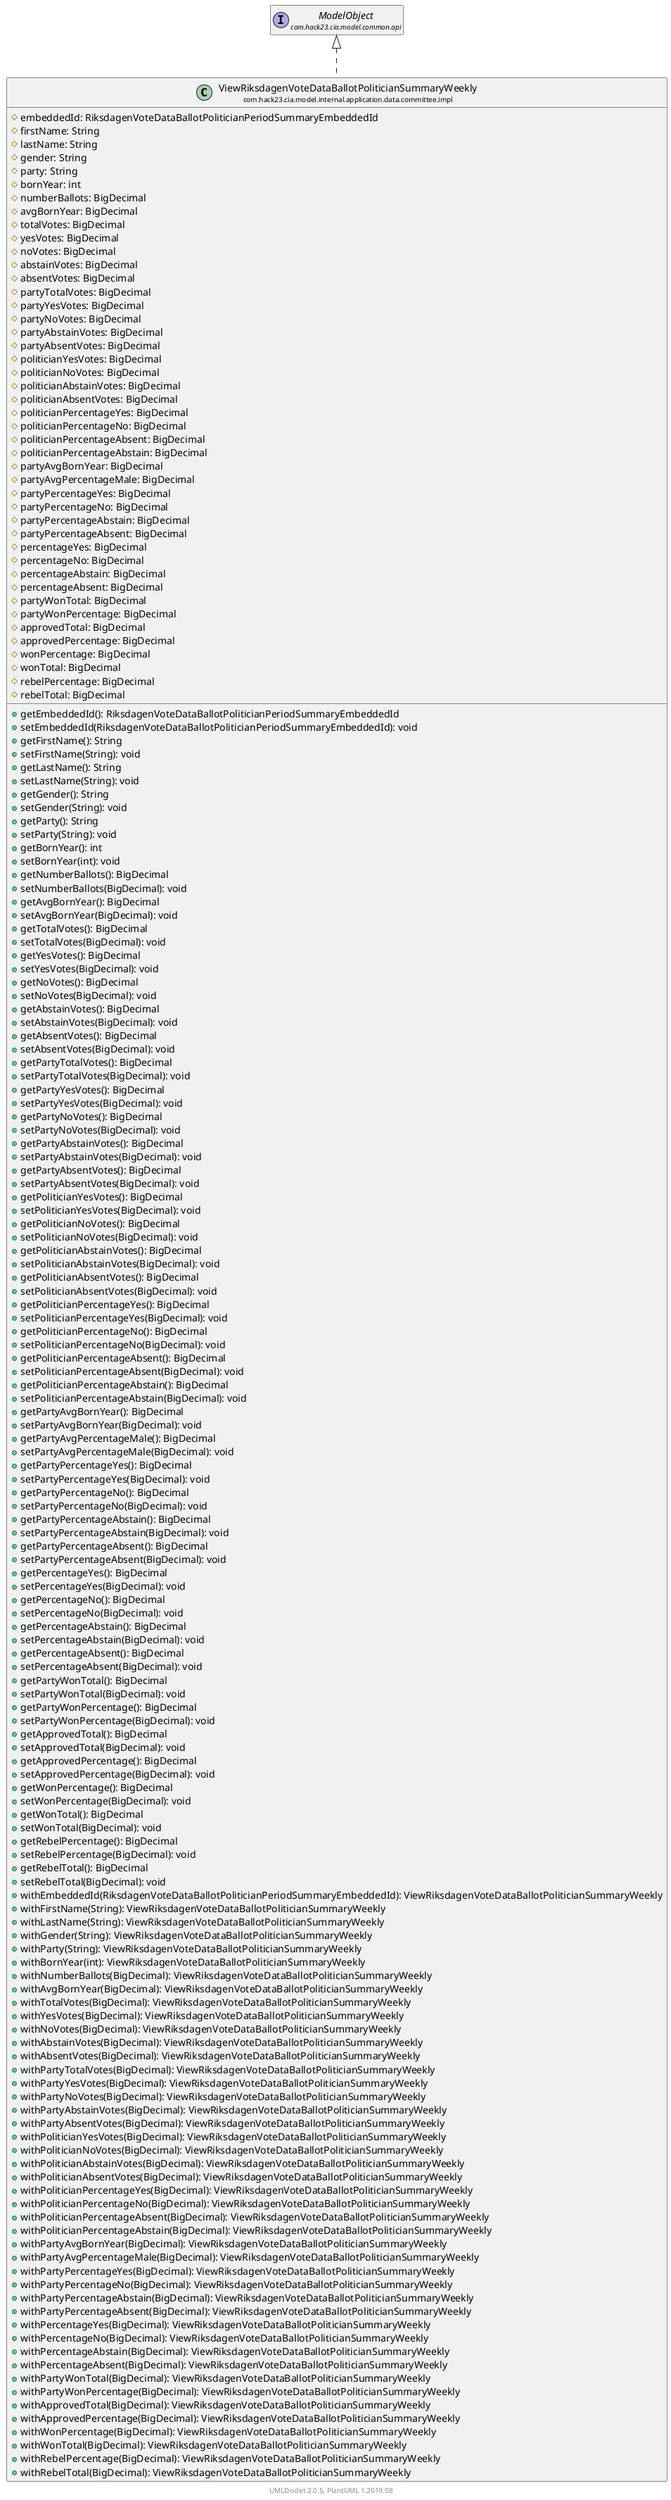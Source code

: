 @startuml
    set namespaceSeparator none
    hide empty fields
    hide empty methods

    class "<size:14>ViewRiksdagenVoteDataBallotPoliticianSummaryWeekly\n<size:10>com.hack23.cia.model.internal.application.data.committee.impl" as com.hack23.cia.model.internal.application.data.committee.impl.ViewRiksdagenVoteDataBallotPoliticianSummaryWeekly [[ViewRiksdagenVoteDataBallotPoliticianSummaryWeekly.html]] {
        #embeddedId: RiksdagenVoteDataBallotPoliticianPeriodSummaryEmbeddedId
        #firstName: String
        #lastName: String
        #gender: String
        #party: String
        #bornYear: int
        #numberBallots: BigDecimal
        #avgBornYear: BigDecimal
        #totalVotes: BigDecimal
        #yesVotes: BigDecimal
        #noVotes: BigDecimal
        #abstainVotes: BigDecimal
        #absentVotes: BigDecimal
        #partyTotalVotes: BigDecimal
        #partyYesVotes: BigDecimal
        #partyNoVotes: BigDecimal
        #partyAbstainVotes: BigDecimal
        #partyAbsentVotes: BigDecimal
        #politicianYesVotes: BigDecimal
        #politicianNoVotes: BigDecimal
        #politicianAbstainVotes: BigDecimal
        #politicianAbsentVotes: BigDecimal
        #politicianPercentageYes: BigDecimal
        #politicianPercentageNo: BigDecimal
        #politicianPercentageAbsent: BigDecimal
        #politicianPercentageAbstain: BigDecimal
        #partyAvgBornYear: BigDecimal
        #partyAvgPercentageMale: BigDecimal
        #partyPercentageYes: BigDecimal
        #partyPercentageNo: BigDecimal
        #partyPercentageAbstain: BigDecimal
        #partyPercentageAbsent: BigDecimal
        #percentageYes: BigDecimal
        #percentageNo: BigDecimal
        #percentageAbstain: BigDecimal
        #percentageAbsent: BigDecimal
        #partyWonTotal: BigDecimal
        #partyWonPercentage: BigDecimal
        #approvedTotal: BigDecimal
        #approvedPercentage: BigDecimal
        #wonPercentage: BigDecimal
        #wonTotal: BigDecimal
        #rebelPercentage: BigDecimal
        #rebelTotal: BigDecimal
        +getEmbeddedId(): RiksdagenVoteDataBallotPoliticianPeriodSummaryEmbeddedId
        +setEmbeddedId(RiksdagenVoteDataBallotPoliticianPeriodSummaryEmbeddedId): void
        +getFirstName(): String
        +setFirstName(String): void
        +getLastName(): String
        +setLastName(String): void
        +getGender(): String
        +setGender(String): void
        +getParty(): String
        +setParty(String): void
        +getBornYear(): int
        +setBornYear(int): void
        +getNumberBallots(): BigDecimal
        +setNumberBallots(BigDecimal): void
        +getAvgBornYear(): BigDecimal
        +setAvgBornYear(BigDecimal): void
        +getTotalVotes(): BigDecimal
        +setTotalVotes(BigDecimal): void
        +getYesVotes(): BigDecimal
        +setYesVotes(BigDecimal): void
        +getNoVotes(): BigDecimal
        +setNoVotes(BigDecimal): void
        +getAbstainVotes(): BigDecimal
        +setAbstainVotes(BigDecimal): void
        +getAbsentVotes(): BigDecimal
        +setAbsentVotes(BigDecimal): void
        +getPartyTotalVotes(): BigDecimal
        +setPartyTotalVotes(BigDecimal): void
        +getPartyYesVotes(): BigDecimal
        +setPartyYesVotes(BigDecimal): void
        +getPartyNoVotes(): BigDecimal
        +setPartyNoVotes(BigDecimal): void
        +getPartyAbstainVotes(): BigDecimal
        +setPartyAbstainVotes(BigDecimal): void
        +getPartyAbsentVotes(): BigDecimal
        +setPartyAbsentVotes(BigDecimal): void
        +getPoliticianYesVotes(): BigDecimal
        +setPoliticianYesVotes(BigDecimal): void
        +getPoliticianNoVotes(): BigDecimal
        +setPoliticianNoVotes(BigDecimal): void
        +getPoliticianAbstainVotes(): BigDecimal
        +setPoliticianAbstainVotes(BigDecimal): void
        +getPoliticianAbsentVotes(): BigDecimal
        +setPoliticianAbsentVotes(BigDecimal): void
        +getPoliticianPercentageYes(): BigDecimal
        +setPoliticianPercentageYes(BigDecimal): void
        +getPoliticianPercentageNo(): BigDecimal
        +setPoliticianPercentageNo(BigDecimal): void
        +getPoliticianPercentageAbsent(): BigDecimal
        +setPoliticianPercentageAbsent(BigDecimal): void
        +getPoliticianPercentageAbstain(): BigDecimal
        +setPoliticianPercentageAbstain(BigDecimal): void
        +getPartyAvgBornYear(): BigDecimal
        +setPartyAvgBornYear(BigDecimal): void
        +getPartyAvgPercentageMale(): BigDecimal
        +setPartyAvgPercentageMale(BigDecimal): void
        +getPartyPercentageYes(): BigDecimal
        +setPartyPercentageYes(BigDecimal): void
        +getPartyPercentageNo(): BigDecimal
        +setPartyPercentageNo(BigDecimal): void
        +getPartyPercentageAbstain(): BigDecimal
        +setPartyPercentageAbstain(BigDecimal): void
        +getPartyPercentageAbsent(): BigDecimal
        +setPartyPercentageAbsent(BigDecimal): void
        +getPercentageYes(): BigDecimal
        +setPercentageYes(BigDecimal): void
        +getPercentageNo(): BigDecimal
        +setPercentageNo(BigDecimal): void
        +getPercentageAbstain(): BigDecimal
        +setPercentageAbstain(BigDecimal): void
        +getPercentageAbsent(): BigDecimal
        +setPercentageAbsent(BigDecimal): void
        +getPartyWonTotal(): BigDecimal
        +setPartyWonTotal(BigDecimal): void
        +getPartyWonPercentage(): BigDecimal
        +setPartyWonPercentage(BigDecimal): void
        +getApprovedTotal(): BigDecimal
        +setApprovedTotal(BigDecimal): void
        +getApprovedPercentage(): BigDecimal
        +setApprovedPercentage(BigDecimal): void
        +getWonPercentage(): BigDecimal
        +setWonPercentage(BigDecimal): void
        +getWonTotal(): BigDecimal
        +setWonTotal(BigDecimal): void
        +getRebelPercentage(): BigDecimal
        +setRebelPercentage(BigDecimal): void
        +getRebelTotal(): BigDecimal
        +setRebelTotal(BigDecimal): void
        +withEmbeddedId(RiksdagenVoteDataBallotPoliticianPeriodSummaryEmbeddedId): ViewRiksdagenVoteDataBallotPoliticianSummaryWeekly
        +withFirstName(String): ViewRiksdagenVoteDataBallotPoliticianSummaryWeekly
        +withLastName(String): ViewRiksdagenVoteDataBallotPoliticianSummaryWeekly
        +withGender(String): ViewRiksdagenVoteDataBallotPoliticianSummaryWeekly
        +withParty(String): ViewRiksdagenVoteDataBallotPoliticianSummaryWeekly
        +withBornYear(int): ViewRiksdagenVoteDataBallotPoliticianSummaryWeekly
        +withNumberBallots(BigDecimal): ViewRiksdagenVoteDataBallotPoliticianSummaryWeekly
        +withAvgBornYear(BigDecimal): ViewRiksdagenVoteDataBallotPoliticianSummaryWeekly
        +withTotalVotes(BigDecimal): ViewRiksdagenVoteDataBallotPoliticianSummaryWeekly
        +withYesVotes(BigDecimal): ViewRiksdagenVoteDataBallotPoliticianSummaryWeekly
        +withNoVotes(BigDecimal): ViewRiksdagenVoteDataBallotPoliticianSummaryWeekly
        +withAbstainVotes(BigDecimal): ViewRiksdagenVoteDataBallotPoliticianSummaryWeekly
        +withAbsentVotes(BigDecimal): ViewRiksdagenVoteDataBallotPoliticianSummaryWeekly
        +withPartyTotalVotes(BigDecimal): ViewRiksdagenVoteDataBallotPoliticianSummaryWeekly
        +withPartyYesVotes(BigDecimal): ViewRiksdagenVoteDataBallotPoliticianSummaryWeekly
        +withPartyNoVotes(BigDecimal): ViewRiksdagenVoteDataBallotPoliticianSummaryWeekly
        +withPartyAbstainVotes(BigDecimal): ViewRiksdagenVoteDataBallotPoliticianSummaryWeekly
        +withPartyAbsentVotes(BigDecimal): ViewRiksdagenVoteDataBallotPoliticianSummaryWeekly
        +withPoliticianYesVotes(BigDecimal): ViewRiksdagenVoteDataBallotPoliticianSummaryWeekly
        +withPoliticianNoVotes(BigDecimal): ViewRiksdagenVoteDataBallotPoliticianSummaryWeekly
        +withPoliticianAbstainVotes(BigDecimal): ViewRiksdagenVoteDataBallotPoliticianSummaryWeekly
        +withPoliticianAbsentVotes(BigDecimal): ViewRiksdagenVoteDataBallotPoliticianSummaryWeekly
        +withPoliticianPercentageYes(BigDecimal): ViewRiksdagenVoteDataBallotPoliticianSummaryWeekly
        +withPoliticianPercentageNo(BigDecimal): ViewRiksdagenVoteDataBallotPoliticianSummaryWeekly
        +withPoliticianPercentageAbsent(BigDecimal): ViewRiksdagenVoteDataBallotPoliticianSummaryWeekly
        +withPoliticianPercentageAbstain(BigDecimal): ViewRiksdagenVoteDataBallotPoliticianSummaryWeekly
        +withPartyAvgBornYear(BigDecimal): ViewRiksdagenVoteDataBallotPoliticianSummaryWeekly
        +withPartyAvgPercentageMale(BigDecimal): ViewRiksdagenVoteDataBallotPoliticianSummaryWeekly
        +withPartyPercentageYes(BigDecimal): ViewRiksdagenVoteDataBallotPoliticianSummaryWeekly
        +withPartyPercentageNo(BigDecimal): ViewRiksdagenVoteDataBallotPoliticianSummaryWeekly
        +withPartyPercentageAbstain(BigDecimal): ViewRiksdagenVoteDataBallotPoliticianSummaryWeekly
        +withPartyPercentageAbsent(BigDecimal): ViewRiksdagenVoteDataBallotPoliticianSummaryWeekly
        +withPercentageYes(BigDecimal): ViewRiksdagenVoteDataBallotPoliticianSummaryWeekly
        +withPercentageNo(BigDecimal): ViewRiksdagenVoteDataBallotPoliticianSummaryWeekly
        +withPercentageAbstain(BigDecimal): ViewRiksdagenVoteDataBallotPoliticianSummaryWeekly
        +withPercentageAbsent(BigDecimal): ViewRiksdagenVoteDataBallotPoliticianSummaryWeekly
        +withPartyWonTotal(BigDecimal): ViewRiksdagenVoteDataBallotPoliticianSummaryWeekly
        +withPartyWonPercentage(BigDecimal): ViewRiksdagenVoteDataBallotPoliticianSummaryWeekly
        +withApprovedTotal(BigDecimal): ViewRiksdagenVoteDataBallotPoliticianSummaryWeekly
        +withApprovedPercentage(BigDecimal): ViewRiksdagenVoteDataBallotPoliticianSummaryWeekly
        +withWonPercentage(BigDecimal): ViewRiksdagenVoteDataBallotPoliticianSummaryWeekly
        +withWonTotal(BigDecimal): ViewRiksdagenVoteDataBallotPoliticianSummaryWeekly
        +withRebelPercentage(BigDecimal): ViewRiksdagenVoteDataBallotPoliticianSummaryWeekly
        +withRebelTotal(BigDecimal): ViewRiksdagenVoteDataBallotPoliticianSummaryWeekly
    }

    interface "<size:14>ModelObject\n<size:10>com.hack23.cia.model.common.api" as com.hack23.cia.model.common.api.ModelObject

    com.hack23.cia.model.common.api.ModelObject <|.. com.hack23.cia.model.internal.application.data.committee.impl.ViewRiksdagenVoteDataBallotPoliticianSummaryWeekly

    center footer UMLDoclet 2.0.5, PlantUML 1.2019.08
@enduml
